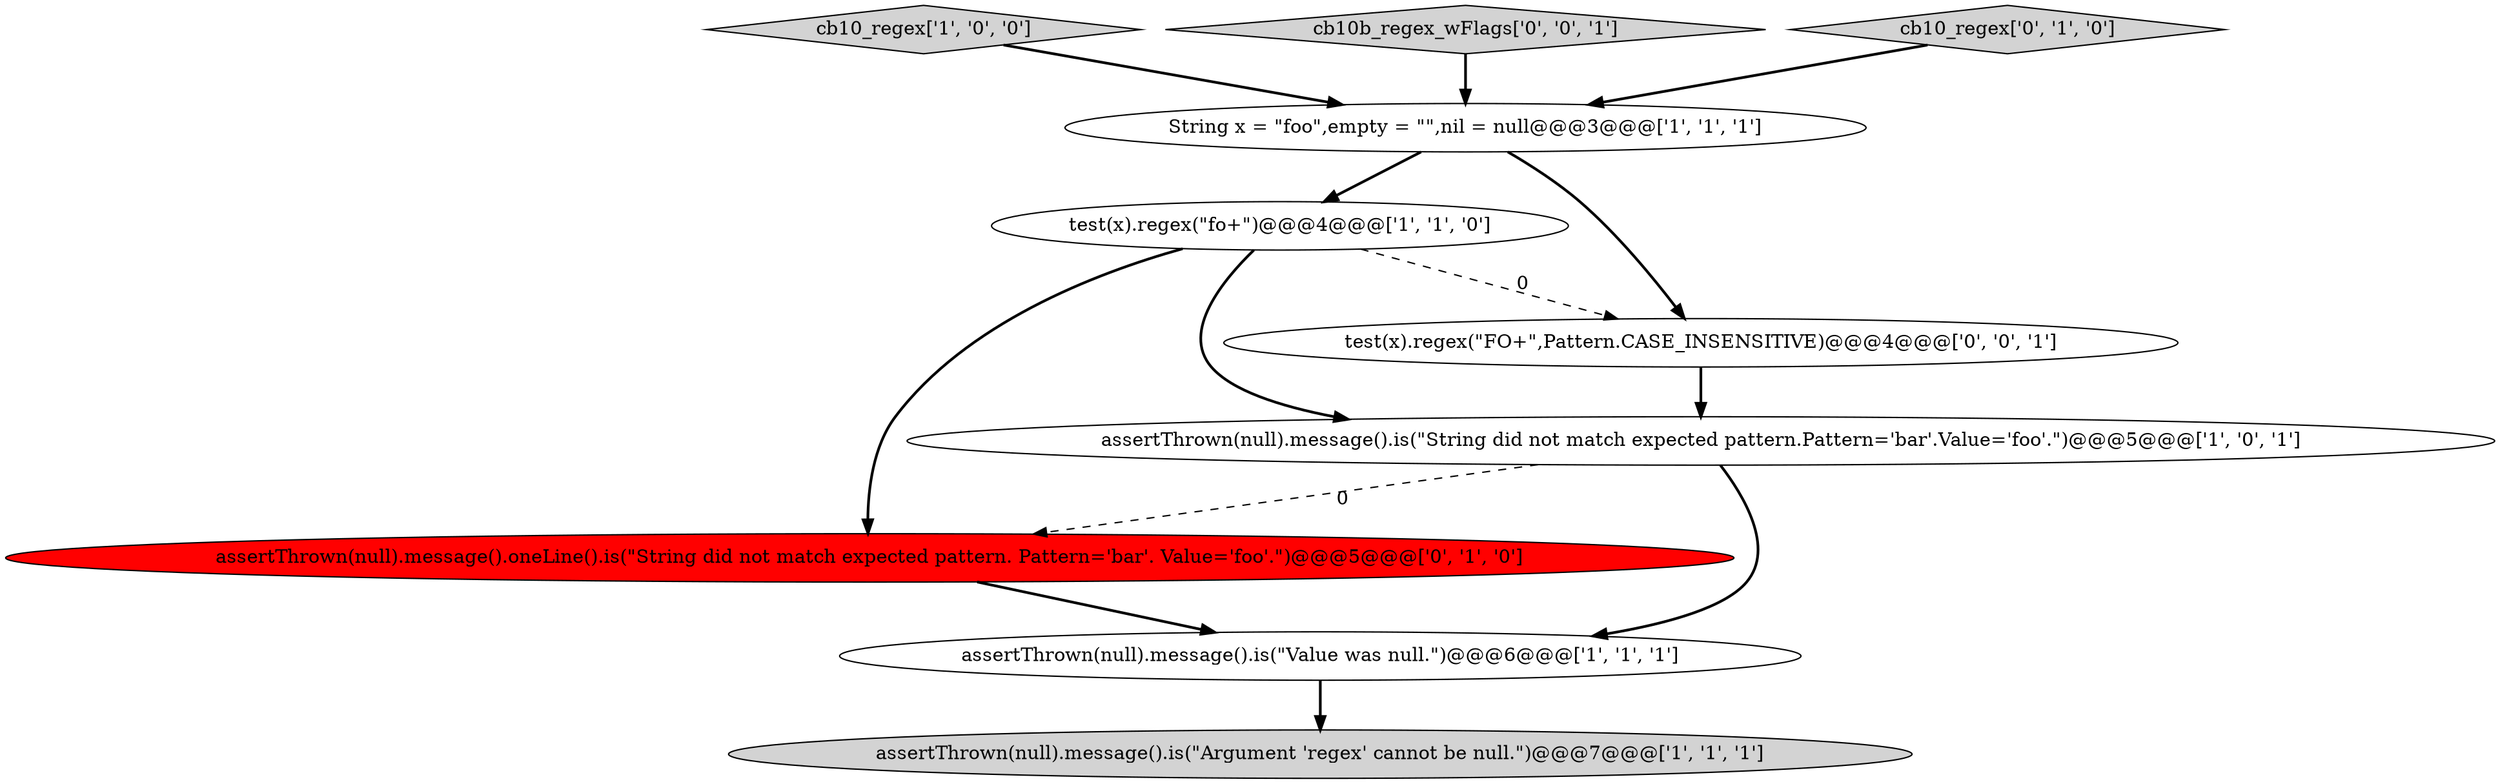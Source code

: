 digraph {
2 [style = filled, label = "test(x).regex(\"fo+\")@@@4@@@['1', '1', '0']", fillcolor = white, shape = ellipse image = "AAA0AAABBB1BBB"];
5 [style = filled, label = "assertThrown(null).message().is(\"Argument 'regex' cannot be null.\")@@@7@@@['1', '1', '1']", fillcolor = lightgray, shape = ellipse image = "AAA0AAABBB1BBB"];
7 [style = filled, label = "assertThrown(null).message().oneLine().is(\"String did not match expected pattern. Pattern='bar'. Value='foo'.\")@@@5@@@['0', '1', '0']", fillcolor = red, shape = ellipse image = "AAA1AAABBB2BBB"];
0 [style = filled, label = "String x = \"foo\",empty = \"\",nil = null@@@3@@@['1', '1', '1']", fillcolor = white, shape = ellipse image = "AAA0AAABBB1BBB"];
3 [style = filled, label = "assertThrown(null).message().is(\"Value was null.\")@@@6@@@['1', '1', '1']", fillcolor = white, shape = ellipse image = "AAA0AAABBB1BBB"];
1 [style = filled, label = "cb10_regex['1', '0', '0']", fillcolor = lightgray, shape = diamond image = "AAA0AAABBB1BBB"];
8 [style = filled, label = "cb10b_regex_wFlags['0', '0', '1']", fillcolor = lightgray, shape = diamond image = "AAA0AAABBB3BBB"];
6 [style = filled, label = "cb10_regex['0', '1', '0']", fillcolor = lightgray, shape = diamond image = "AAA0AAABBB2BBB"];
4 [style = filled, label = "assertThrown(null).message().is(\"String did not match expected pattern.Pattern='bar'.Value='foo'.\")@@@5@@@['1', '0', '1']", fillcolor = white, shape = ellipse image = "AAA0AAABBB1BBB"];
9 [style = filled, label = "test(x).regex(\"FO+\",Pattern.CASE_INSENSITIVE)@@@4@@@['0', '0', '1']", fillcolor = white, shape = ellipse image = "AAA0AAABBB3BBB"];
8->0 [style = bold, label=""];
4->3 [style = bold, label=""];
3->5 [style = bold, label=""];
0->9 [style = bold, label=""];
6->0 [style = bold, label=""];
1->0 [style = bold, label=""];
2->7 [style = bold, label=""];
2->9 [style = dashed, label="0"];
2->4 [style = bold, label=""];
4->7 [style = dashed, label="0"];
7->3 [style = bold, label=""];
9->4 [style = bold, label=""];
0->2 [style = bold, label=""];
}
